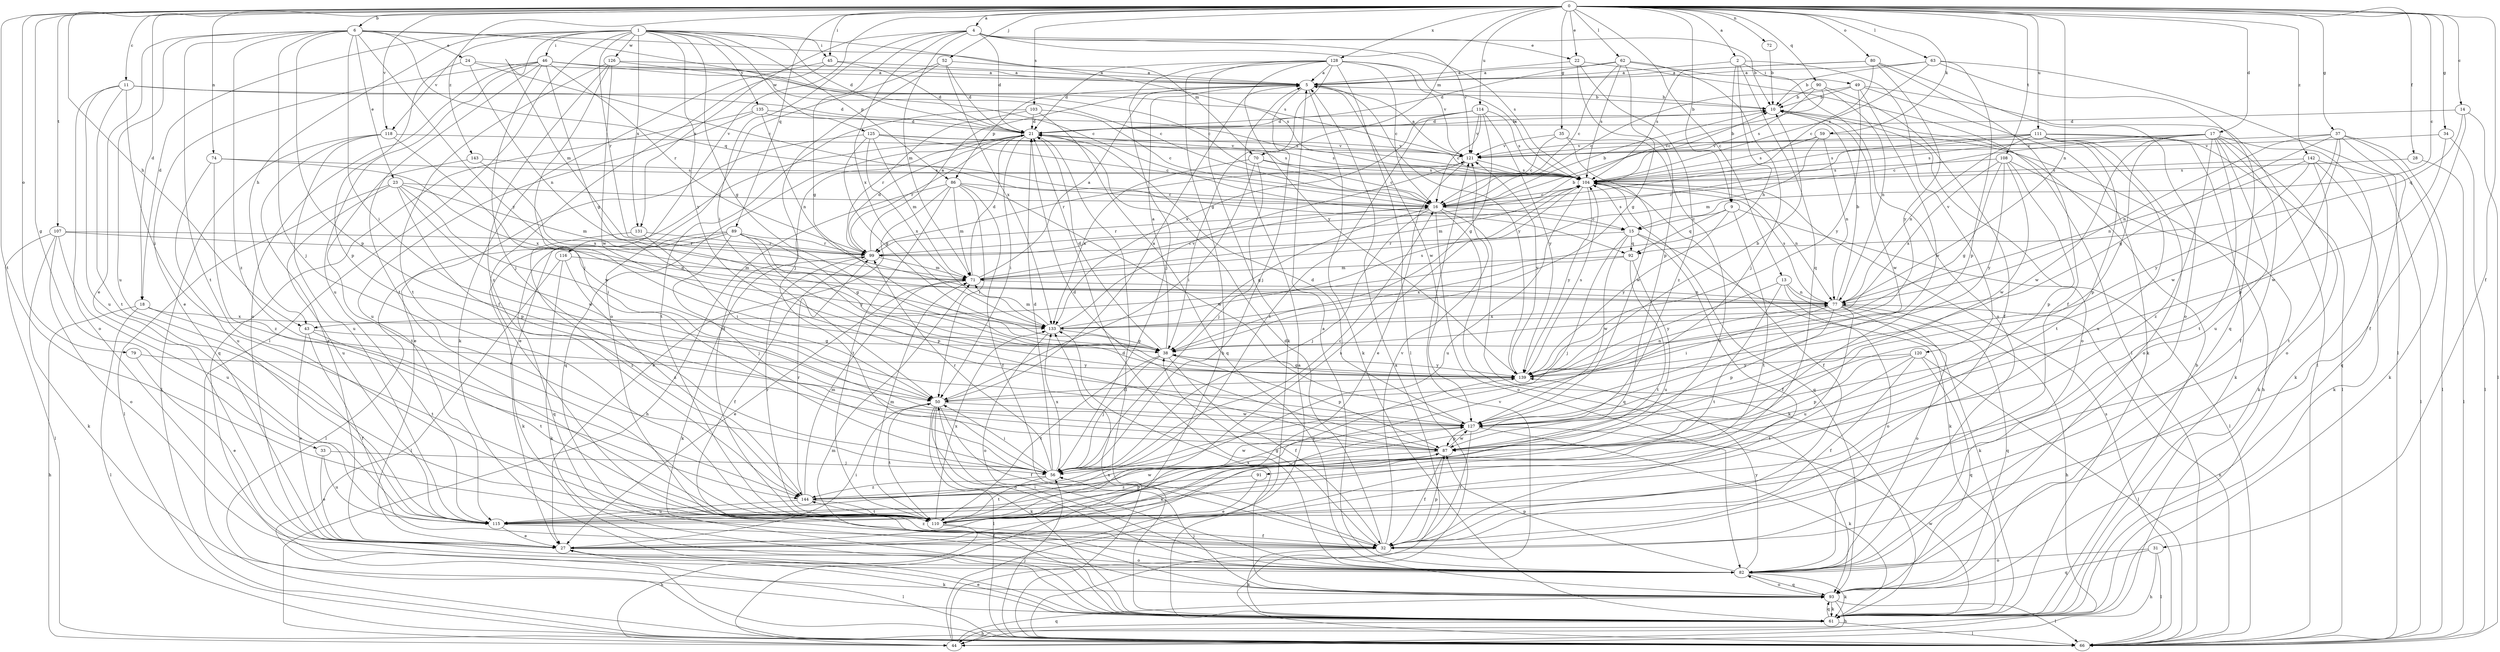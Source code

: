 strict digraph  {
0;
1;
2;
4;
5;
6;
9;
10;
11;
13;
14;
15;
16;
17;
18;
21;
22;
23;
24;
27;
28;
31;
32;
33;
34;
35;
37;
38;
43;
44;
45;
46;
49;
50;
52;
56;
59;
61;
62;
63;
66;
70;
71;
72;
74;
77;
79;
80;
82;
86;
87;
89;
90;
91;
92;
93;
99;
103;
104;
107;
108;
110;
111;
114;
115;
116;
118;
120;
121;
125;
126;
127;
128;
131;
133;
135;
139;
142;
143;
144;
0 -> 2  [label=a];
0 -> 4  [label=a];
0 -> 6  [label=b];
0 -> 9  [label=b];
0 -> 11  [label=c];
0 -> 13  [label=c];
0 -> 14  [label=c];
0 -> 15  [label=c];
0 -> 17  [label=d];
0 -> 18  [label=d];
0 -> 22  [label=e];
0 -> 28  [label=f];
0 -> 31  [label=f];
0 -> 33  [label=g];
0 -> 34  [label=g];
0 -> 35  [label=g];
0 -> 37  [label=g];
0 -> 43  [label=h];
0 -> 45  [label=i];
0 -> 52  [label=j];
0 -> 59  [label=k];
0 -> 62  [label=l];
0 -> 63  [label=l];
0 -> 70  [label=m];
0 -> 72  [label=n];
0 -> 74  [label=n];
0 -> 77  [label=n];
0 -> 79  [label=o];
0 -> 80  [label=o];
0 -> 89  [label=q];
0 -> 90  [label=q];
0 -> 103  [label=s];
0 -> 107  [label=t];
0 -> 108  [label=t];
0 -> 110  [label=t];
0 -> 111  [label=u];
0 -> 114  [label=u];
0 -> 116  [label=v];
0 -> 118  [label=v];
0 -> 128  [label=x];
0 -> 142  [label=z];
0 -> 143  [label=z];
1 -> 18  [label=d];
1 -> 21  [label=d];
1 -> 38  [label=g];
1 -> 43  [label=h];
1 -> 45  [label=i];
1 -> 46  [label=i];
1 -> 66  [label=l];
1 -> 70  [label=m];
1 -> 71  [label=m];
1 -> 86  [label=p];
1 -> 99  [label=r];
1 -> 118  [label=v];
1 -> 125  [label=w];
1 -> 126  [label=w];
1 -> 131  [label=x];
1 -> 135  [label=y];
1 -> 139  [label=y];
2 -> 5  [label=a];
2 -> 9  [label=b];
2 -> 43  [label=h];
2 -> 49  [label=i];
2 -> 91  [label=q];
2 -> 120  [label=v];
4 -> 10  [label=b];
4 -> 21  [label=d];
4 -> 22  [label=e];
4 -> 38  [label=g];
4 -> 50  [label=i];
4 -> 71  [label=m];
4 -> 104  [label=s];
4 -> 121  [label=v];
4 -> 131  [label=x];
4 -> 133  [label=x];
5 -> 10  [label=b];
5 -> 56  [label=j];
5 -> 61  [label=k];
5 -> 86  [label=p];
5 -> 127  [label=w];
5 -> 139  [label=y];
6 -> 15  [label=c];
6 -> 23  [label=e];
6 -> 24  [label=e];
6 -> 27  [label=e];
6 -> 50  [label=i];
6 -> 56  [label=j];
6 -> 87  [label=p];
6 -> 92  [label=q];
6 -> 104  [label=s];
6 -> 110  [label=t];
6 -> 115  [label=u];
6 -> 139  [label=y];
6 -> 144  [label=z];
9 -> 15  [label=c];
9 -> 66  [label=l];
9 -> 92  [label=q];
9 -> 110  [label=t];
9 -> 139  [label=y];
10 -> 21  [label=d];
10 -> 82  [label=o];
10 -> 127  [label=w];
11 -> 10  [label=b];
11 -> 21  [label=d];
11 -> 50  [label=i];
11 -> 82  [label=o];
11 -> 110  [label=t];
11 -> 115  [label=u];
13 -> 61  [label=k];
13 -> 77  [label=n];
13 -> 82  [label=o];
13 -> 110  [label=t];
13 -> 139  [label=y];
14 -> 21  [label=d];
14 -> 32  [label=f];
14 -> 66  [label=l];
14 -> 92  [label=q];
15 -> 32  [label=f];
15 -> 56  [label=j];
15 -> 61  [label=k];
15 -> 92  [label=q];
15 -> 99  [label=r];
15 -> 104  [label=s];
15 -> 127  [label=w];
16 -> 10  [label=b];
16 -> 15  [label=c];
16 -> 38  [label=g];
16 -> 56  [label=j];
16 -> 61  [label=k];
16 -> 82  [label=o];
16 -> 93  [label=q];
16 -> 99  [label=r];
17 -> 16  [label=c];
17 -> 32  [label=f];
17 -> 61  [label=k];
17 -> 82  [label=o];
17 -> 87  [label=p];
17 -> 104  [label=s];
17 -> 110  [label=t];
17 -> 115  [label=u];
17 -> 121  [label=v];
17 -> 127  [label=w];
17 -> 144  [label=z];
18 -> 44  [label=h];
18 -> 66  [label=l];
18 -> 110  [label=t];
18 -> 133  [label=x];
21 -> 10  [label=b];
21 -> 27  [label=e];
21 -> 50  [label=i];
21 -> 66  [label=l];
21 -> 93  [label=q];
21 -> 99  [label=r];
21 -> 104  [label=s];
21 -> 121  [label=v];
22 -> 5  [label=a];
22 -> 66  [label=l];
22 -> 87  [label=p];
22 -> 144  [label=z];
23 -> 16  [label=c];
23 -> 50  [label=i];
23 -> 66  [label=l];
23 -> 71  [label=m];
23 -> 87  [label=p];
23 -> 115  [label=u];
23 -> 127  [label=w];
24 -> 5  [label=a];
24 -> 16  [label=c];
24 -> 77  [label=n];
24 -> 87  [label=p];
27 -> 50  [label=i];
27 -> 61  [label=k];
27 -> 66  [label=l];
27 -> 82  [label=o];
28 -> 66  [label=l];
28 -> 104  [label=s];
31 -> 44  [label=h];
31 -> 66  [label=l];
31 -> 82  [label=o];
31 -> 93  [label=q];
32 -> 21  [label=d];
32 -> 38  [label=g];
32 -> 61  [label=k];
32 -> 87  [label=p];
32 -> 121  [label=v];
32 -> 144  [label=z];
33 -> 27  [label=e];
33 -> 56  [label=j];
33 -> 115  [label=u];
34 -> 66  [label=l];
34 -> 121  [label=v];
34 -> 127  [label=w];
35 -> 16  [label=c];
35 -> 27  [label=e];
35 -> 121  [label=v];
35 -> 127  [label=w];
37 -> 38  [label=g];
37 -> 61  [label=k];
37 -> 66  [label=l];
37 -> 77  [label=n];
37 -> 87  [label=p];
37 -> 93  [label=q];
37 -> 121  [label=v];
37 -> 127  [label=w];
38 -> 5  [label=a];
38 -> 21  [label=d];
38 -> 32  [label=f];
38 -> 56  [label=j];
38 -> 87  [label=p];
38 -> 110  [label=t];
38 -> 139  [label=y];
43 -> 27  [label=e];
43 -> 32  [label=f];
43 -> 38  [label=g];
43 -> 110  [label=t];
44 -> 5  [label=a];
44 -> 93  [label=q];
44 -> 121  [label=v];
45 -> 5  [label=a];
45 -> 21  [label=d];
45 -> 32  [label=f];
45 -> 61  [label=k];
46 -> 5  [label=a];
46 -> 16  [label=c];
46 -> 27  [label=e];
46 -> 38  [label=g];
46 -> 56  [label=j];
46 -> 82  [label=o];
46 -> 99  [label=r];
46 -> 104  [label=s];
46 -> 110  [label=t];
46 -> 115  [label=u];
49 -> 10  [label=b];
49 -> 16  [label=c];
49 -> 61  [label=k];
49 -> 66  [label=l];
49 -> 127  [label=w];
49 -> 139  [label=y];
50 -> 5  [label=a];
50 -> 32  [label=f];
50 -> 61  [label=k];
50 -> 66  [label=l];
50 -> 82  [label=o];
50 -> 110  [label=t];
50 -> 127  [label=w];
52 -> 5  [label=a];
52 -> 21  [label=d];
52 -> 56  [label=j];
52 -> 82  [label=o];
52 -> 133  [label=x];
56 -> 16  [label=c];
56 -> 21  [label=d];
56 -> 50  [label=i];
56 -> 99  [label=r];
56 -> 110  [label=t];
56 -> 127  [label=w];
56 -> 133  [label=x];
56 -> 144  [label=z];
59 -> 44  [label=h];
59 -> 71  [label=m];
59 -> 77  [label=n];
59 -> 104  [label=s];
59 -> 121  [label=v];
61 -> 10  [label=b];
61 -> 27  [label=e];
61 -> 44  [label=h];
61 -> 66  [label=l];
61 -> 71  [label=m];
61 -> 93  [label=q];
61 -> 127  [label=w];
61 -> 133  [label=x];
62 -> 5  [label=a];
62 -> 16  [label=c];
62 -> 21  [label=d];
62 -> 38  [label=g];
62 -> 56  [label=j];
62 -> 82  [label=o];
62 -> 104  [label=s];
63 -> 5  [label=a];
63 -> 10  [label=b];
63 -> 66  [label=l];
63 -> 87  [label=p];
63 -> 93  [label=q];
63 -> 104  [label=s];
66 -> 5  [label=a];
66 -> 56  [label=j];
66 -> 77  [label=n];
66 -> 104  [label=s];
70 -> 16  [label=c];
70 -> 50  [label=i];
70 -> 56  [label=j];
70 -> 104  [label=s];
70 -> 133  [label=x];
71 -> 5  [label=a];
71 -> 16  [label=c];
71 -> 21  [label=d];
71 -> 27  [label=e];
71 -> 77  [label=n];
72 -> 10  [label=b];
74 -> 104  [label=s];
74 -> 115  [label=u];
74 -> 133  [label=x];
74 -> 144  [label=z];
77 -> 10  [label=b];
77 -> 44  [label=h];
77 -> 50  [label=i];
77 -> 82  [label=o];
77 -> 87  [label=p];
77 -> 93  [label=q];
77 -> 104  [label=s];
77 -> 115  [label=u];
77 -> 133  [label=x];
79 -> 27  [label=e];
79 -> 139  [label=y];
80 -> 5  [label=a];
80 -> 16  [label=c];
80 -> 32  [label=f];
80 -> 82  [label=o];
80 -> 104  [label=s];
80 -> 139  [label=y];
82 -> 5  [label=a];
82 -> 21  [label=d];
82 -> 50  [label=i];
82 -> 61  [label=k];
82 -> 87  [label=p];
82 -> 93  [label=q];
82 -> 139  [label=y];
86 -> 16  [label=c];
86 -> 27  [label=e];
86 -> 32  [label=f];
86 -> 44  [label=h];
86 -> 50  [label=i];
86 -> 71  [label=m];
86 -> 110  [label=t];
86 -> 127  [label=w];
87 -> 21  [label=d];
87 -> 27  [label=e];
87 -> 32  [label=f];
87 -> 56  [label=j];
87 -> 127  [label=w];
89 -> 38  [label=g];
89 -> 56  [label=j];
89 -> 61  [label=k];
89 -> 66  [label=l];
89 -> 87  [label=p];
89 -> 93  [label=q];
89 -> 99  [label=r];
89 -> 139  [label=y];
90 -> 10  [label=b];
90 -> 16  [label=c];
90 -> 32  [label=f];
90 -> 77  [label=n];
90 -> 104  [label=s];
91 -> 27  [label=e];
91 -> 144  [label=z];
92 -> 71  [label=m];
92 -> 110  [label=t];
92 -> 115  [label=u];
92 -> 133  [label=x];
93 -> 44  [label=h];
93 -> 56  [label=j];
93 -> 61  [label=k];
93 -> 66  [label=l];
93 -> 82  [label=o];
93 -> 133  [label=x];
99 -> 5  [label=a];
99 -> 10  [label=b];
99 -> 21  [label=d];
99 -> 32  [label=f];
99 -> 61  [label=k];
99 -> 71  [label=m];
103 -> 16  [label=c];
103 -> 21  [label=d];
103 -> 93  [label=q];
103 -> 99  [label=r];
103 -> 110  [label=t];
104 -> 16  [label=c];
104 -> 32  [label=f];
104 -> 71  [label=m];
104 -> 77  [label=n];
104 -> 93  [label=q];
104 -> 115  [label=u];
104 -> 139  [label=y];
107 -> 61  [label=k];
107 -> 66  [label=l];
107 -> 77  [label=n];
107 -> 82  [label=o];
107 -> 99  [label=r];
107 -> 115  [label=u];
108 -> 38  [label=g];
108 -> 61  [label=k];
108 -> 87  [label=p];
108 -> 104  [label=s];
108 -> 127  [label=w];
108 -> 133  [label=x];
108 -> 139  [label=y];
110 -> 21  [label=d];
110 -> 32  [label=f];
110 -> 44  [label=h];
110 -> 71  [label=m];
110 -> 87  [label=p];
110 -> 99  [label=r];
110 -> 104  [label=s];
110 -> 133  [label=x];
111 -> 61  [label=k];
111 -> 66  [label=l];
111 -> 77  [label=n];
111 -> 82  [label=o];
111 -> 99  [label=r];
111 -> 104  [label=s];
111 -> 110  [label=t];
111 -> 115  [label=u];
111 -> 121  [label=v];
114 -> 16  [label=c];
114 -> 21  [label=d];
114 -> 38  [label=g];
114 -> 104  [label=s];
114 -> 110  [label=t];
114 -> 121  [label=v];
114 -> 133  [label=x];
114 -> 139  [label=y];
115 -> 27  [label=e];
115 -> 32  [label=f];
115 -> 127  [label=w];
116 -> 61  [label=k];
116 -> 66  [label=l];
116 -> 71  [label=m];
116 -> 144  [label=z];
118 -> 27  [label=e];
118 -> 66  [label=l];
118 -> 115  [label=u];
118 -> 121  [label=v];
118 -> 127  [label=w];
120 -> 32  [label=f];
120 -> 66  [label=l];
120 -> 87  [label=p];
120 -> 93  [label=q];
120 -> 110  [label=t];
120 -> 139  [label=y];
121 -> 5  [label=a];
121 -> 27  [label=e];
121 -> 99  [label=r];
121 -> 104  [label=s];
125 -> 16  [label=c];
125 -> 27  [label=e];
125 -> 38  [label=g];
125 -> 71  [label=m];
125 -> 104  [label=s];
125 -> 121  [label=v];
125 -> 133  [label=x];
126 -> 5  [label=a];
126 -> 16  [label=c];
126 -> 56  [label=j];
126 -> 110  [label=t];
126 -> 127  [label=w];
126 -> 144  [label=z];
127 -> 21  [label=d];
127 -> 32  [label=f];
127 -> 61  [label=k];
127 -> 87  [label=p];
128 -> 5  [label=a];
128 -> 16  [label=c];
128 -> 21  [label=d];
128 -> 38  [label=g];
128 -> 44  [label=h];
128 -> 56  [label=j];
128 -> 61  [label=k];
128 -> 66  [label=l];
128 -> 104  [label=s];
128 -> 121  [label=v];
128 -> 139  [label=y];
131 -> 50  [label=i];
131 -> 99  [label=r];
131 -> 144  [label=z];
133 -> 38  [label=g];
133 -> 71  [label=m];
133 -> 82  [label=o];
133 -> 104  [label=s];
133 -> 121  [label=v];
135 -> 21  [label=d];
135 -> 77  [label=n];
135 -> 93  [label=q];
135 -> 104  [label=s];
135 -> 115  [label=u];
139 -> 10  [label=b];
139 -> 38  [label=g];
139 -> 50  [label=i];
139 -> 77  [label=n];
139 -> 104  [label=s];
139 -> 121  [label=v];
142 -> 61  [label=k];
142 -> 66  [label=l];
142 -> 77  [label=n];
142 -> 104  [label=s];
142 -> 110  [label=t];
142 -> 139  [label=y];
143 -> 104  [label=s];
143 -> 110  [label=t];
143 -> 133  [label=x];
144 -> 71  [label=m];
144 -> 99  [label=r];
144 -> 110  [label=t];
144 -> 115  [label=u];
144 -> 139  [label=y];
}
